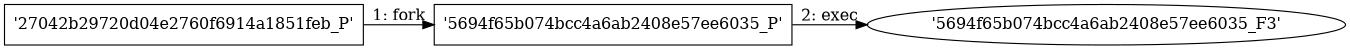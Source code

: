 digraph "D:\Learning\Paper\apt\基于CTI的攻击预警\Dataset\攻击图\ASGfromALLCTI\Threat Source newsletter (July 15, 2021).dot" {
rankdir="LR"
size="9"
fixedsize="false"
splines="true"
nodesep=0.3
ranksep=0
fontsize=10
overlap="scalexy"
engine= "neato"
	"'27042b29720d04e2760f6914a1851feb_P'" [node_type=Process shape=box]
	"'5694f65b074bcc4a6ab2408e57ee6035_P'" [node_type=Process shape=box]
	"'27042b29720d04e2760f6914a1851feb_P'" -> "'5694f65b074bcc4a6ab2408e57ee6035_P'" [label="1: fork"]
	"'5694f65b074bcc4a6ab2408e57ee6035_P'" [node_type=Process shape=box]
	"'5694f65b074bcc4a6ab2408e57ee6035_F3'" [node_type=File shape=ellipse]
	"'5694f65b074bcc4a6ab2408e57ee6035_P'" -> "'5694f65b074bcc4a6ab2408e57ee6035_F3'" [label="2: exec"]
}
